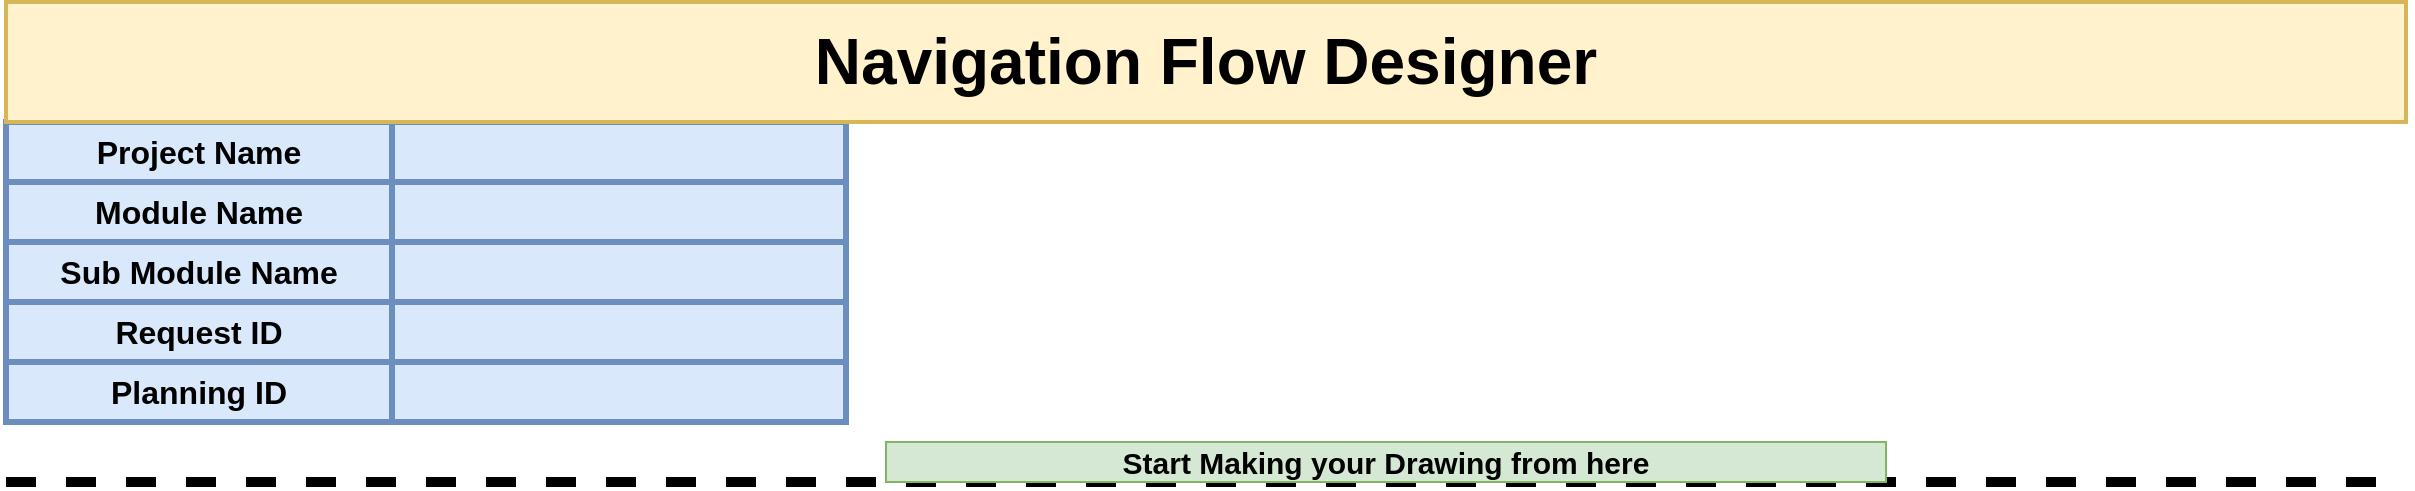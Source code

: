 <mxfile version="27.0.9">
  <diagram name="Page-1" id="OAKTUkW_2GI8W2eZJ_3z">
    <mxGraphModel dx="2626" dy="2769" grid="1" gridSize="10" guides="1" tooltips="1" connect="1" arrows="1" fold="1" page="1" pageScale="1" pageWidth="1200" pageHeight="1920" math="0" shadow="0">
      <root>
        <mxCell id="0" />
        <mxCell id="1" parent="0" />
        <mxCell id="X2DEoYNrEsbsbpdEYYna-1" value="" style="shape=table;startSize=0;container=1;collapsible=0;childLayout=tableLayout;fontSize=16;fontStyle=1;fillColor=#dae8fc;strokeColor=#6c8ebf;strokeWidth=3;" parent="1" vertex="1">
          <mxGeometry y="60" width="420" height="150" as="geometry" />
        </mxCell>
        <mxCell id="X2DEoYNrEsbsbpdEYYna-2" value="" style="shape=tableRow;horizontal=0;startSize=0;swimlaneHead=0;swimlaneBody=0;strokeColor=inherit;top=0;left=0;bottom=0;right=0;collapsible=0;dropTarget=0;fillColor=none;points=[[0,0.5],[1,0.5]];portConstraint=eastwest;fontSize=16;" parent="X2DEoYNrEsbsbpdEYYna-1" vertex="1">
          <mxGeometry width="420" height="30" as="geometry" />
        </mxCell>
        <mxCell id="X2DEoYNrEsbsbpdEYYna-3" value="&lt;b&gt;Project Name&lt;/b&gt;" style="shape=partialRectangle;html=1;whiteSpace=wrap;connectable=0;strokeColor=inherit;overflow=hidden;fillColor=none;top=0;left=0;bottom=0;right=0;pointerEvents=1;fontSize=16;" parent="X2DEoYNrEsbsbpdEYYna-2" vertex="1">
          <mxGeometry width="193" height="30" as="geometry">
            <mxRectangle width="193" height="30" as="alternateBounds" />
          </mxGeometry>
        </mxCell>
        <mxCell id="X2DEoYNrEsbsbpdEYYna-4" value="" style="shape=partialRectangle;html=1;whiteSpace=wrap;connectable=0;strokeColor=inherit;overflow=hidden;fillColor=none;top=0;left=0;bottom=0;right=0;pointerEvents=1;fontSize=16;" parent="X2DEoYNrEsbsbpdEYYna-2" vertex="1">
          <mxGeometry x="193" width="227" height="30" as="geometry">
            <mxRectangle width="227" height="30" as="alternateBounds" />
          </mxGeometry>
        </mxCell>
        <mxCell id="X2DEoYNrEsbsbpdEYYna-6" value="" style="shape=tableRow;horizontal=0;startSize=0;swimlaneHead=0;swimlaneBody=0;strokeColor=inherit;top=0;left=0;bottom=0;right=0;collapsible=0;dropTarget=0;fillColor=none;points=[[0,0.5],[1,0.5]];portConstraint=eastwest;fontSize=16;" parent="X2DEoYNrEsbsbpdEYYna-1" vertex="1">
          <mxGeometry y="30" width="420" height="30" as="geometry" />
        </mxCell>
        <mxCell id="X2DEoYNrEsbsbpdEYYna-7" value="&lt;b&gt;Module Name&lt;/b&gt;" style="shape=partialRectangle;html=1;whiteSpace=wrap;connectable=0;strokeColor=inherit;overflow=hidden;fillColor=none;top=0;left=0;bottom=0;right=0;pointerEvents=1;fontSize=16;" parent="X2DEoYNrEsbsbpdEYYna-6" vertex="1">
          <mxGeometry width="193" height="30" as="geometry">
            <mxRectangle width="193" height="30" as="alternateBounds" />
          </mxGeometry>
        </mxCell>
        <mxCell id="X2DEoYNrEsbsbpdEYYna-8" value="" style="shape=partialRectangle;html=1;whiteSpace=wrap;connectable=0;strokeColor=inherit;overflow=hidden;fillColor=none;top=0;left=0;bottom=0;right=0;pointerEvents=1;fontSize=16;" parent="X2DEoYNrEsbsbpdEYYna-6" vertex="1">
          <mxGeometry x="193" width="227" height="30" as="geometry">
            <mxRectangle width="227" height="30" as="alternateBounds" />
          </mxGeometry>
        </mxCell>
        <mxCell id="X2DEoYNrEsbsbpdEYYna-10" value="" style="shape=tableRow;horizontal=0;startSize=0;swimlaneHead=0;swimlaneBody=0;strokeColor=inherit;top=0;left=0;bottom=0;right=0;collapsible=0;dropTarget=0;fillColor=none;points=[[0,0.5],[1,0.5]];portConstraint=eastwest;fontSize=16;" parent="X2DEoYNrEsbsbpdEYYna-1" vertex="1">
          <mxGeometry y="60" width="420" height="30" as="geometry" />
        </mxCell>
        <mxCell id="X2DEoYNrEsbsbpdEYYna-11" value="&lt;b&gt;Sub Module Name&lt;/b&gt;" style="shape=partialRectangle;html=1;whiteSpace=wrap;connectable=0;strokeColor=inherit;overflow=hidden;fillColor=none;top=0;left=0;bottom=0;right=0;pointerEvents=1;fontSize=16;" parent="X2DEoYNrEsbsbpdEYYna-10" vertex="1">
          <mxGeometry width="193" height="30" as="geometry">
            <mxRectangle width="193" height="30" as="alternateBounds" />
          </mxGeometry>
        </mxCell>
        <mxCell id="X2DEoYNrEsbsbpdEYYna-12" value="" style="shape=partialRectangle;html=1;whiteSpace=wrap;connectable=0;strokeColor=inherit;overflow=hidden;fillColor=none;top=0;left=0;bottom=0;right=0;pointerEvents=1;fontSize=16;" parent="X2DEoYNrEsbsbpdEYYna-10" vertex="1">
          <mxGeometry x="193" width="227" height="30" as="geometry">
            <mxRectangle width="227" height="30" as="alternateBounds" />
          </mxGeometry>
        </mxCell>
        <mxCell id="X2DEoYNrEsbsbpdEYYna-15" style="shape=tableRow;horizontal=0;startSize=0;swimlaneHead=0;swimlaneBody=0;strokeColor=inherit;top=0;left=0;bottom=0;right=0;collapsible=0;dropTarget=0;fillColor=none;points=[[0,0.5],[1,0.5]];portConstraint=eastwest;fontSize=16;" parent="X2DEoYNrEsbsbpdEYYna-1" vertex="1">
          <mxGeometry y="90" width="420" height="30" as="geometry" />
        </mxCell>
        <mxCell id="X2DEoYNrEsbsbpdEYYna-16" value="Request ID" style="shape=partialRectangle;html=1;whiteSpace=wrap;connectable=0;strokeColor=inherit;overflow=hidden;fillColor=none;top=0;left=0;bottom=0;right=0;pointerEvents=1;fontSize=16;fontStyle=1" parent="X2DEoYNrEsbsbpdEYYna-15" vertex="1">
          <mxGeometry width="193" height="30" as="geometry">
            <mxRectangle width="193" height="30" as="alternateBounds" />
          </mxGeometry>
        </mxCell>
        <mxCell id="X2DEoYNrEsbsbpdEYYna-17" style="shape=partialRectangle;html=1;whiteSpace=wrap;connectable=0;strokeColor=inherit;overflow=hidden;fillColor=none;top=0;left=0;bottom=0;right=0;pointerEvents=1;fontSize=16;" parent="X2DEoYNrEsbsbpdEYYna-15" vertex="1">
          <mxGeometry x="193" width="227" height="30" as="geometry">
            <mxRectangle width="227" height="30" as="alternateBounds" />
          </mxGeometry>
        </mxCell>
        <mxCell id="X2DEoYNrEsbsbpdEYYna-21" style="shape=tableRow;horizontal=0;startSize=0;swimlaneHead=0;swimlaneBody=0;strokeColor=inherit;top=0;left=0;bottom=0;right=0;collapsible=0;dropTarget=0;fillColor=none;points=[[0,0.5],[1,0.5]];portConstraint=eastwest;fontSize=16;" parent="X2DEoYNrEsbsbpdEYYna-1" vertex="1">
          <mxGeometry y="120" width="420" height="30" as="geometry" />
        </mxCell>
        <mxCell id="X2DEoYNrEsbsbpdEYYna-22" value="Planning ID" style="shape=partialRectangle;html=1;whiteSpace=wrap;connectable=0;strokeColor=inherit;overflow=hidden;fillColor=none;top=0;left=0;bottom=0;right=0;pointerEvents=1;fontSize=16;fontStyle=1" parent="X2DEoYNrEsbsbpdEYYna-21" vertex="1">
          <mxGeometry width="193" height="30" as="geometry">
            <mxRectangle width="193" height="30" as="alternateBounds" />
          </mxGeometry>
        </mxCell>
        <mxCell id="X2DEoYNrEsbsbpdEYYna-23" style="shape=partialRectangle;html=1;whiteSpace=wrap;connectable=0;strokeColor=inherit;overflow=hidden;fillColor=none;top=0;left=0;bottom=0;right=0;pointerEvents=1;fontSize=16;" parent="X2DEoYNrEsbsbpdEYYna-21" vertex="1">
          <mxGeometry x="193" width="227" height="30" as="geometry">
            <mxRectangle width="227" height="30" as="alternateBounds" />
          </mxGeometry>
        </mxCell>
        <mxCell id="X2DEoYNrEsbsbpdEYYna-14" value="&lt;span style=&quot;font-size: 32px;&quot;&gt;&lt;b&gt;Navigation Flow Designer&lt;/b&gt;&lt;/span&gt;" style="rounded=0;whiteSpace=wrap;html=1;fillColor=#fff2cc;strokeColor=#d6b656;strokeWidth=2;" parent="1" vertex="1">
          <mxGeometry width="1200" height="60" as="geometry" />
        </mxCell>
        <mxCell id="X2DEoYNrEsbsbpdEYYna-24" value="" style="endArrow=none;dashed=1;html=1;rounded=0;strokeWidth=5;" parent="1" edge="1">
          <mxGeometry width="50" height="50" relative="1" as="geometry">
            <mxPoint y="240" as="sourcePoint" />
            <mxPoint x="1200" y="240" as="targetPoint" />
          </mxGeometry>
        </mxCell>
        <mxCell id="X2DEoYNrEsbsbpdEYYna-25" value="Start Making your Drawing from here" style="rounded=0;whiteSpace=wrap;html=1;fillColor=#d5e8d4;strokeColor=#82b366;fontStyle=1;fontSize=15;" parent="1" vertex="1">
          <mxGeometry x="440" y="220" width="500" height="20" as="geometry" />
        </mxCell>
      </root>
    </mxGraphModel>
  </diagram>
</mxfile>
